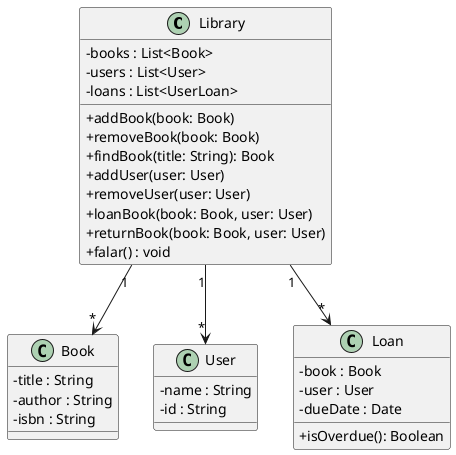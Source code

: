 @startuml
skinparam classAttributeIconSize 0

class Library {
   - books : List<Book>
   - users : List<User>
   - loans : List<UserLoan>
   + addBook(book: Book)
   + removeBook(book: Book)
   + findBook(title: String): Book
   + addUser(user: User)
   + removeUser(user: User)
   + loanBook(book: Book, user: User)
   + returnBook(book: Book, user: User)
   + falar() : void   
}

class Book {
   - title : String
   - author : String
   - isbn : String  
}

class User {  
   - name : String
   - id : String  
}

class Loan {
   - book : Book
   - user : User
   - dueDate : Date  
   + isOverdue(): Boolean
}

Library "1" --> "*" Book
Library "1" --> "*" User
Library "1" --> "*" Loan

@enduml
